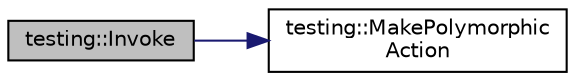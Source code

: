 digraph "testing::Invoke"
{
  edge [fontname="Helvetica",fontsize="10",labelfontname="Helvetica",labelfontsize="10"];
  node [fontname="Helvetica",fontsize="10",shape=record];
  rankdir="LR";
  Node991 [label="testing::Invoke",height=0.2,width=0.4,color="black", fillcolor="grey75", style="filled", fontcolor="black"];
  Node991 -> Node992 [color="midnightblue",fontsize="10",style="solid",fontname="Helvetica"];
  Node992 [label="testing::MakePolymorphic\lAction",height=0.2,width=0.4,color="black", fillcolor="white", style="filled",URL="$d0/d75/namespacetesting.html#a36bd06c5ea972c6df0bd9f40a7a94c65"];
}
